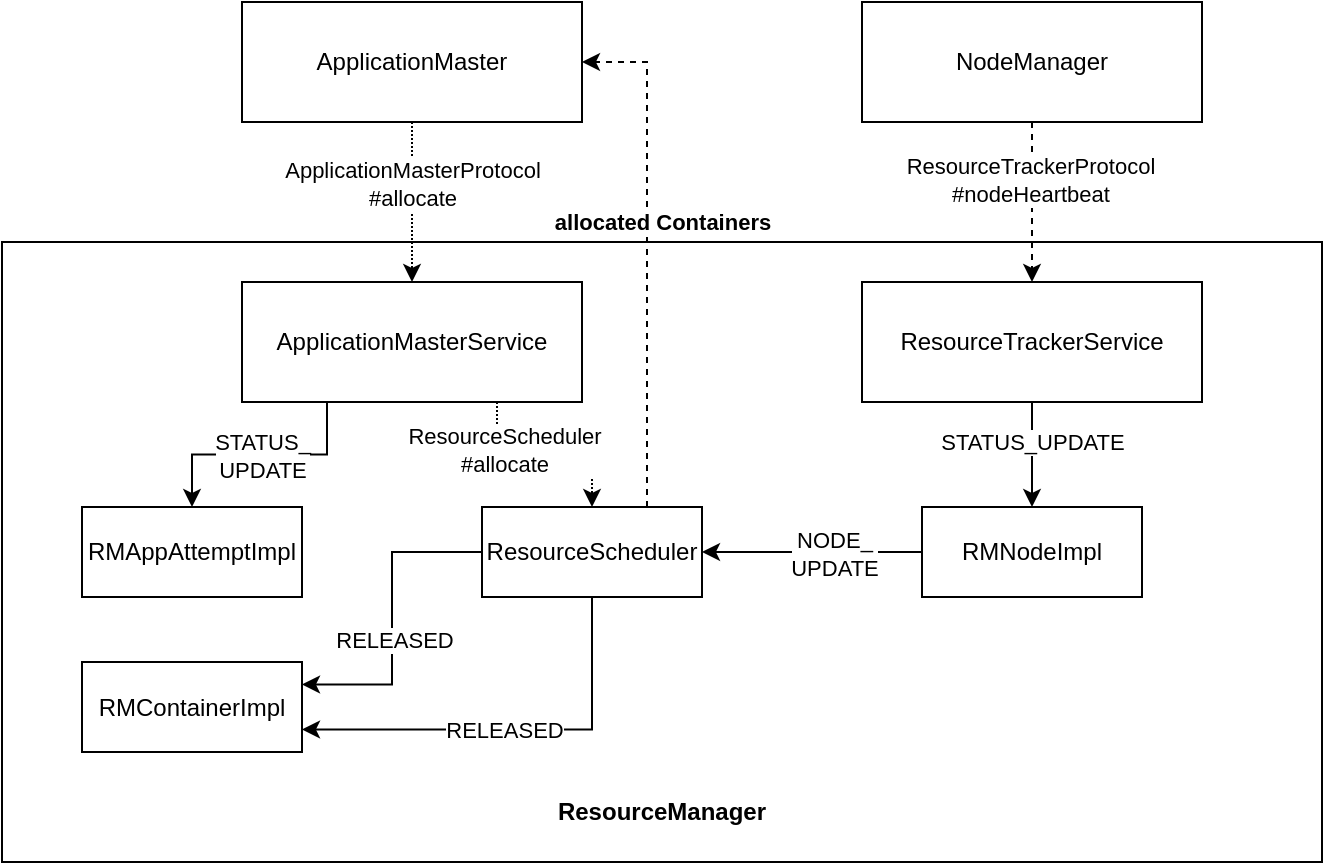<mxfile version="13.8.6" type="github">
  <diagram id="WyRZzV4c3pceHVaaJ9lw" name="第 1 页">
    <mxGraphModel dx="865" dy="457" grid="1" gridSize="10" guides="1" tooltips="1" connect="1" arrows="1" fold="1" page="1" pageScale="1" pageWidth="850" pageHeight="1100" math="0" shadow="0">
      <root>
        <mxCell id="0" />
        <mxCell id="1" parent="0" />
        <mxCell id="JMuRE93zRrlReeFvT3NZ-1" value="&lt;b&gt;&lt;br&gt;&lt;br&gt;&lt;br&gt;&lt;br&gt;&lt;br&gt;&lt;br&gt;&lt;br&gt;&lt;br&gt;&lt;br&gt;&lt;br&gt;&lt;br&gt;&lt;br&gt;&lt;br&gt;&lt;br&gt;&lt;br&gt;&lt;br&gt;&lt;br&gt;&lt;br&gt;ResourceManager&lt;/b&gt;" style="rounded=0;whiteSpace=wrap;html=1;" vertex="1" parent="1">
          <mxGeometry x="90" y="270" width="660" height="310" as="geometry" />
        </mxCell>
        <mxCell id="JMuRE93zRrlReeFvT3NZ-11" style="edgeStyle=orthogonalEdgeStyle;rounded=0;orthogonalLoop=1;jettySize=auto;html=1;exitX=0.25;exitY=1;exitDx=0;exitDy=0;" edge="1" parent="1" source="JMuRE93zRrlReeFvT3NZ-2" target="JMuRE93zRrlReeFvT3NZ-10">
          <mxGeometry relative="1" as="geometry" />
        </mxCell>
        <mxCell id="JMuRE93zRrlReeFvT3NZ-13" value="STATUS_&lt;br&gt;UPDATE" style="edgeLabel;html=1;align=center;verticalAlign=middle;resizable=0;points=[];" vertex="1" connectable="0" parent="JMuRE93zRrlReeFvT3NZ-11">
          <mxGeometry x="-0.215" relative="1" as="geometry">
            <mxPoint x="-12.08" as="offset" />
          </mxGeometry>
        </mxCell>
        <mxCell id="JMuRE93zRrlReeFvT3NZ-12" style="edgeStyle=orthogonalEdgeStyle;rounded=0;orthogonalLoop=1;jettySize=auto;html=1;exitX=0.75;exitY=1;exitDx=0;exitDy=0;dashed=1;dashPattern=1 1;" edge="1" parent="1" source="JMuRE93zRrlReeFvT3NZ-2" target="JMuRE93zRrlReeFvT3NZ-5">
          <mxGeometry relative="1" as="geometry" />
        </mxCell>
        <mxCell id="JMuRE93zRrlReeFvT3NZ-19" value="ResourceScheduler&lt;br&gt;#allocate" style="edgeLabel;html=1;align=center;verticalAlign=middle;resizable=0;points=[];" vertex="1" connectable="0" parent="JMuRE93zRrlReeFvT3NZ-12">
          <mxGeometry x="-0.517" y="3" relative="1" as="geometry">
            <mxPoint as="offset" />
          </mxGeometry>
        </mxCell>
        <mxCell id="JMuRE93zRrlReeFvT3NZ-2" value="ApplicationMasterService" style="rounded=0;whiteSpace=wrap;html=1;" vertex="1" parent="1">
          <mxGeometry x="210" y="290" width="170" height="60" as="geometry" />
        </mxCell>
        <mxCell id="JMuRE93zRrlReeFvT3NZ-6" style="edgeStyle=orthogonalEdgeStyle;rounded=0;orthogonalLoop=1;jettySize=auto;html=1;entryX=0.5;entryY=0;entryDx=0;entryDy=0;" edge="1" parent="1" source="JMuRE93zRrlReeFvT3NZ-3" target="JMuRE93zRrlReeFvT3NZ-4">
          <mxGeometry relative="1" as="geometry" />
        </mxCell>
        <mxCell id="JMuRE93zRrlReeFvT3NZ-7" value="STATUS_UPDATE" style="edgeLabel;html=1;align=center;verticalAlign=middle;resizable=0;points=[];" vertex="1" connectable="0" parent="JMuRE93zRrlReeFvT3NZ-6">
          <mxGeometry x="0.203" relative="1" as="geometry">
            <mxPoint y="-11.43" as="offset" />
          </mxGeometry>
        </mxCell>
        <mxCell id="JMuRE93zRrlReeFvT3NZ-3" value="ResourceTrackerService" style="rounded=0;whiteSpace=wrap;html=1;" vertex="1" parent="1">
          <mxGeometry x="520" y="290" width="170" height="60" as="geometry" />
        </mxCell>
        <mxCell id="JMuRE93zRrlReeFvT3NZ-8" style="edgeStyle=orthogonalEdgeStyle;rounded=0;orthogonalLoop=1;jettySize=auto;html=1;" edge="1" parent="1" source="JMuRE93zRrlReeFvT3NZ-4" target="JMuRE93zRrlReeFvT3NZ-5">
          <mxGeometry relative="1" as="geometry" />
        </mxCell>
        <mxCell id="JMuRE93zRrlReeFvT3NZ-9" value="NODE_&lt;br&gt;UPDATE" style="edgeLabel;html=1;align=center;verticalAlign=middle;resizable=0;points=[];" vertex="1" connectable="0" parent="JMuRE93zRrlReeFvT3NZ-8">
          <mxGeometry x="-0.192" y="1" relative="1" as="geometry">
            <mxPoint as="offset" />
          </mxGeometry>
        </mxCell>
        <mxCell id="JMuRE93zRrlReeFvT3NZ-4" value="RMNodeImpl" style="rounded=0;whiteSpace=wrap;html=1;" vertex="1" parent="1">
          <mxGeometry x="550" y="402.5" width="110" height="45" as="geometry" />
        </mxCell>
        <mxCell id="JMuRE93zRrlReeFvT3NZ-15" style="edgeStyle=orthogonalEdgeStyle;rounded=0;orthogonalLoop=1;jettySize=auto;html=1;entryX=1;entryY=0.25;entryDx=0;entryDy=0;" edge="1" parent="1" source="JMuRE93zRrlReeFvT3NZ-5" target="JMuRE93zRrlReeFvT3NZ-14">
          <mxGeometry relative="1" as="geometry" />
        </mxCell>
        <mxCell id="JMuRE93zRrlReeFvT3NZ-18" value="RELEASED" style="edgeLabel;html=1;align=center;verticalAlign=middle;resizable=0;points=[];" vertex="1" connectable="0" parent="JMuRE93zRrlReeFvT3NZ-15">
          <mxGeometry x="0.13" y="1" relative="1" as="geometry">
            <mxPoint as="offset" />
          </mxGeometry>
        </mxCell>
        <mxCell id="JMuRE93zRrlReeFvT3NZ-16" style="edgeStyle=orthogonalEdgeStyle;rounded=0;orthogonalLoop=1;jettySize=auto;html=1;exitX=0.5;exitY=1;exitDx=0;exitDy=0;entryX=1;entryY=0.75;entryDx=0;entryDy=0;" edge="1" parent="1" source="JMuRE93zRrlReeFvT3NZ-5" target="JMuRE93zRrlReeFvT3NZ-14">
          <mxGeometry relative="1" as="geometry" />
        </mxCell>
        <mxCell id="JMuRE93zRrlReeFvT3NZ-17" value="RELEASED" style="edgeLabel;html=1;align=center;verticalAlign=middle;resizable=0;points=[];" vertex="1" connectable="0" parent="JMuRE93zRrlReeFvT3NZ-16">
          <mxGeometry x="0.046" relative="1" as="geometry">
            <mxPoint as="offset" />
          </mxGeometry>
        </mxCell>
        <mxCell id="JMuRE93zRrlReeFvT3NZ-23" style="edgeStyle=orthogonalEdgeStyle;rounded=0;orthogonalLoop=1;jettySize=auto;html=1;exitX=0.75;exitY=0;exitDx=0;exitDy=0;entryX=1;entryY=0.5;entryDx=0;entryDy=0;dashed=1;" edge="1" parent="1" source="JMuRE93zRrlReeFvT3NZ-5" target="JMuRE93zRrlReeFvT3NZ-20">
          <mxGeometry relative="1" as="geometry" />
        </mxCell>
        <mxCell id="JMuRE93zRrlReeFvT3NZ-24" value="&lt;b&gt;allocated Containers&lt;/b&gt;" style="edgeLabel;html=1;align=center;verticalAlign=middle;resizable=0;points=[];" vertex="1" connectable="0" parent="JMuRE93zRrlReeFvT3NZ-23">
          <mxGeometry x="0.203" y="-1" relative="1" as="geometry">
            <mxPoint x="6.5" y="10.83" as="offset" />
          </mxGeometry>
        </mxCell>
        <mxCell id="JMuRE93zRrlReeFvT3NZ-5" value="ResourceScheduler" style="rounded=0;whiteSpace=wrap;html=1;" vertex="1" parent="1">
          <mxGeometry x="330" y="402.5" width="110" height="45" as="geometry" />
        </mxCell>
        <mxCell id="JMuRE93zRrlReeFvT3NZ-10" value="RMAppAttemptImpl" style="rounded=0;whiteSpace=wrap;html=1;" vertex="1" parent="1">
          <mxGeometry x="130" y="402.5" width="110" height="45" as="geometry" />
        </mxCell>
        <mxCell id="JMuRE93zRrlReeFvT3NZ-14" value="RMContainerImpl" style="rounded=0;whiteSpace=wrap;html=1;" vertex="1" parent="1">
          <mxGeometry x="130" y="480" width="110" height="45" as="geometry" />
        </mxCell>
        <mxCell id="JMuRE93zRrlReeFvT3NZ-21" style="edgeStyle=orthogonalEdgeStyle;rounded=0;orthogonalLoop=1;jettySize=auto;html=1;entryX=0.5;entryY=0;entryDx=0;entryDy=0;dashed=1;dashPattern=1 1;" edge="1" parent="1" source="JMuRE93zRrlReeFvT3NZ-20" target="JMuRE93zRrlReeFvT3NZ-2">
          <mxGeometry relative="1" as="geometry" />
        </mxCell>
        <mxCell id="JMuRE93zRrlReeFvT3NZ-22" value="ApplicationMasterProtocol&lt;br&gt;#allocate" style="edgeLabel;html=1;align=center;verticalAlign=middle;resizable=0;points=[];" vertex="1" connectable="0" parent="JMuRE93zRrlReeFvT3NZ-21">
          <mxGeometry x="-0.229" relative="1" as="geometry">
            <mxPoint as="offset" />
          </mxGeometry>
        </mxCell>
        <mxCell id="JMuRE93zRrlReeFvT3NZ-20" value="ApplicationMaster" style="rounded=0;whiteSpace=wrap;html=1;" vertex="1" parent="1">
          <mxGeometry x="210" y="150" width="170" height="60" as="geometry" />
        </mxCell>
        <mxCell id="JMuRE93zRrlReeFvT3NZ-26" style="edgeStyle=orthogonalEdgeStyle;rounded=0;orthogonalLoop=1;jettySize=auto;html=1;entryX=0.5;entryY=0;entryDx=0;entryDy=0;dashed=1;" edge="1" parent="1" source="JMuRE93zRrlReeFvT3NZ-25" target="JMuRE93zRrlReeFvT3NZ-3">
          <mxGeometry relative="1" as="geometry" />
        </mxCell>
        <mxCell id="JMuRE93zRrlReeFvT3NZ-27" value="ResourceTrackerProtocol&lt;br&gt;#nodeHeartbeat" style="edgeLabel;html=1;align=center;verticalAlign=middle;resizable=0;points=[];" vertex="1" connectable="0" parent="JMuRE93zRrlReeFvT3NZ-26">
          <mxGeometry x="-0.271" y="-1" relative="1" as="geometry">
            <mxPoint as="offset" />
          </mxGeometry>
        </mxCell>
        <mxCell id="JMuRE93zRrlReeFvT3NZ-25" value="NodeManager" style="rounded=0;whiteSpace=wrap;html=1;" vertex="1" parent="1">
          <mxGeometry x="520" y="150" width="170" height="60" as="geometry" />
        </mxCell>
      </root>
    </mxGraphModel>
  </diagram>
</mxfile>
